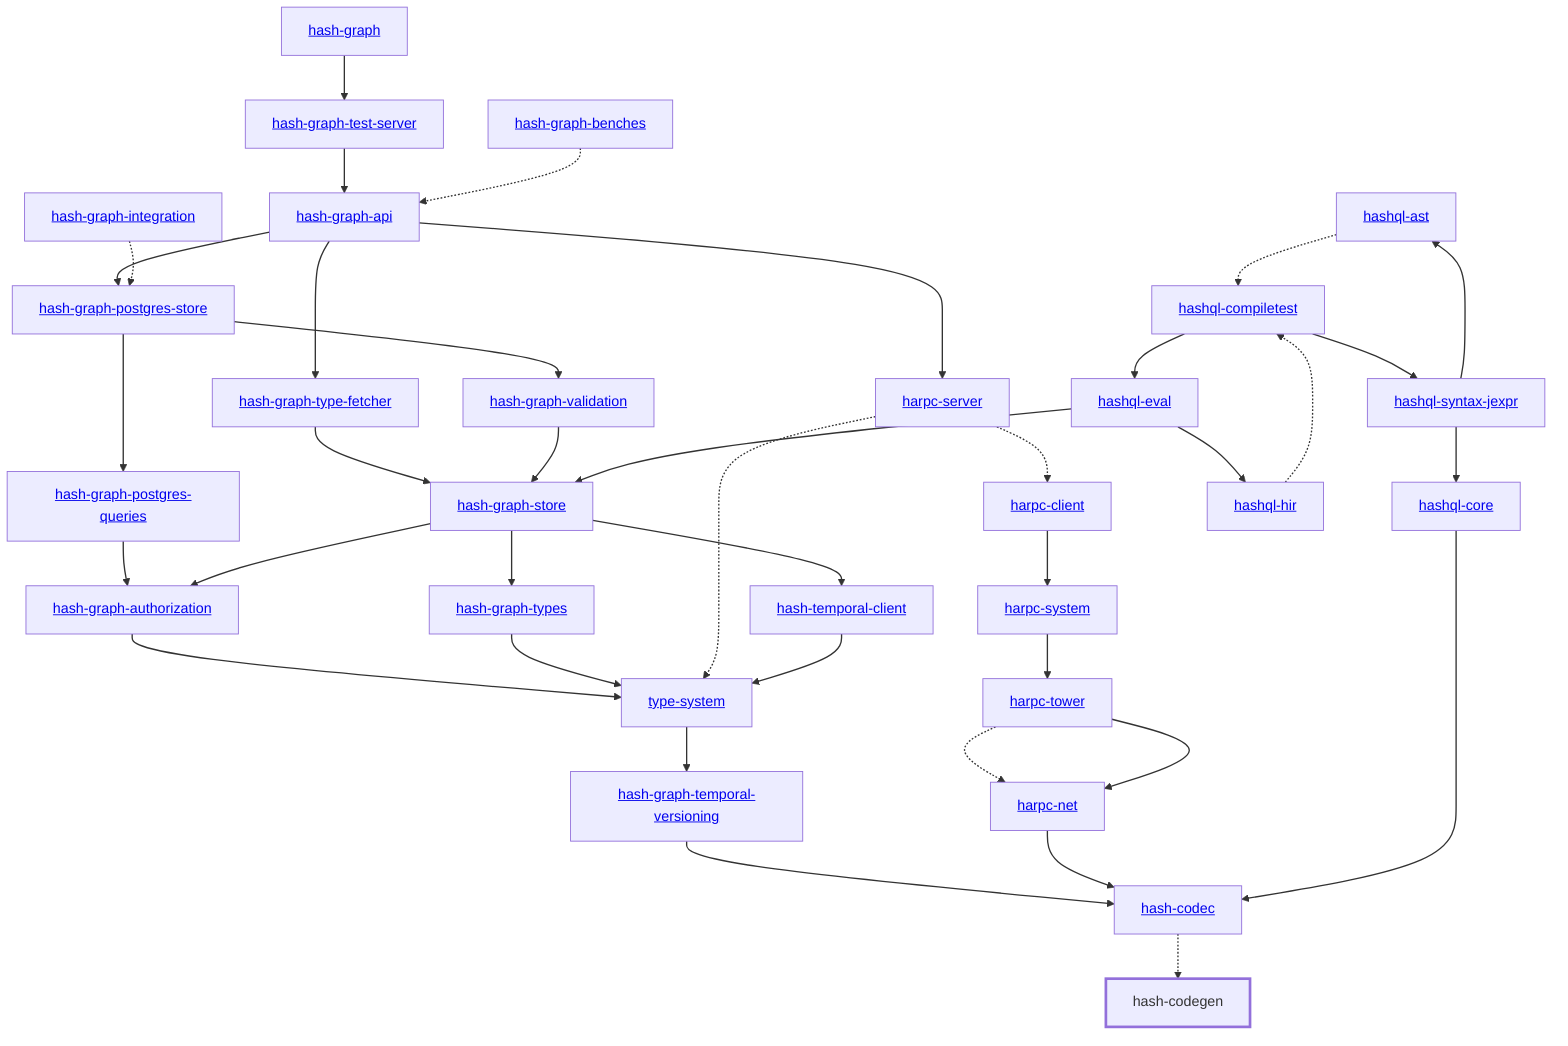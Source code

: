 graph TD
    linkStyle default stroke-width:1.5px
    classDef default stroke-width:1px
    classDef root stroke-width:3px
    classDef dev stroke-width:1px
    classDef build stroke-width:1px
    %% Legend
    %% --> : Normal dependency
    %% -.-> : Dev dependency
    %% ---> : Build dependency
    0[<a href="../hash_graph">hash-graph</a>]
    1[<a href="../type_system">type-system</a>]
    2[<a href="../hash_codec">hash-codec</a>]
    3[hash-codegen]
    class 3 root
    4[<a href="../hash_graph_api">hash-graph-api</a>]
    5[<a href="../hash_graph_authorization">hash-graph-authorization</a>]
    6[<a href="../hash_graph_postgres_queries">hash-graph-postgres-queries</a>]
    7[<a href="../hash_graph_postgres_store">hash-graph-postgres-store</a>]
    8[<a href="../hash_graph_store">hash-graph-store</a>]
    9[<a href="../hash_graph_temporal_versioning">hash-graph-temporal-versioning</a>]
    10[<a href="../hash_graph_test_server">hash-graph-test-server</a>]
    11[<a href="../hash_graph_type_fetcher">hash-graph-type-fetcher</a>]
    12[<a href="../hash_graph_types">hash-graph-types</a>]
    13[<a href="../hash_graph_validation">hash-graph-validation</a>]
    14[<a href="../harpc_client">harpc-client</a>]
    15[<a href="../harpc_net">harpc-net</a>]
    16[<a href="../harpc_server">harpc-server</a>]
    17[<a href="../harpc_system">harpc-system</a>]
    18[<a href="../harpc_tower">harpc-tower</a>]
    19[<a href="../hashql_ast">hashql-ast</a>]
    20[<a href="../hashql_compiletest">hashql-compiletest</a>]
    21[<a href="../hashql_core">hashql-core</a>]
    22[<a href="../hashql_eval">hashql-eval</a>]
    23[<a href="../hashql_hir">hashql-hir</a>]
    24[<a href="../hashql_syntax_jexpr">hashql-syntax-jexpr</a>]
    25[<a href="../hash_temporal_client">hash-temporal-client</a>]
    26[<a href="../hash_graph_benches">hash-graph-benches</a>]
    27[<a href="../hash_graph_integration">hash-graph-integration</a>]
    0 --> 10
    1 --> 9
    2 -.-> 3
    4 --> 7
    4 --> 11
    4 --> 16
    5 --> 1
    6 --> 5
    7 --> 6
    7 --> 13
    8 --> 5
    8 --> 12
    8 --> 25
    9 --> 2
    10 --> 4
    11 --> 8
    12 --> 1
    13 --> 8
    14 --> 17
    15 --> 2
    16 -.-> 1
    16 -.-> 14
    17 --> 18
    18 -.-> 15
    18 --> 15
    19 -.-> 20
    20 --> 22
    20 --> 24
    21 --> 2
    22 --> 8
    22 --> 23
    23 -.-> 20
    24 --> 19
    24 --> 21
    25 --> 1
    26 -.-> 4
    27 -.-> 7